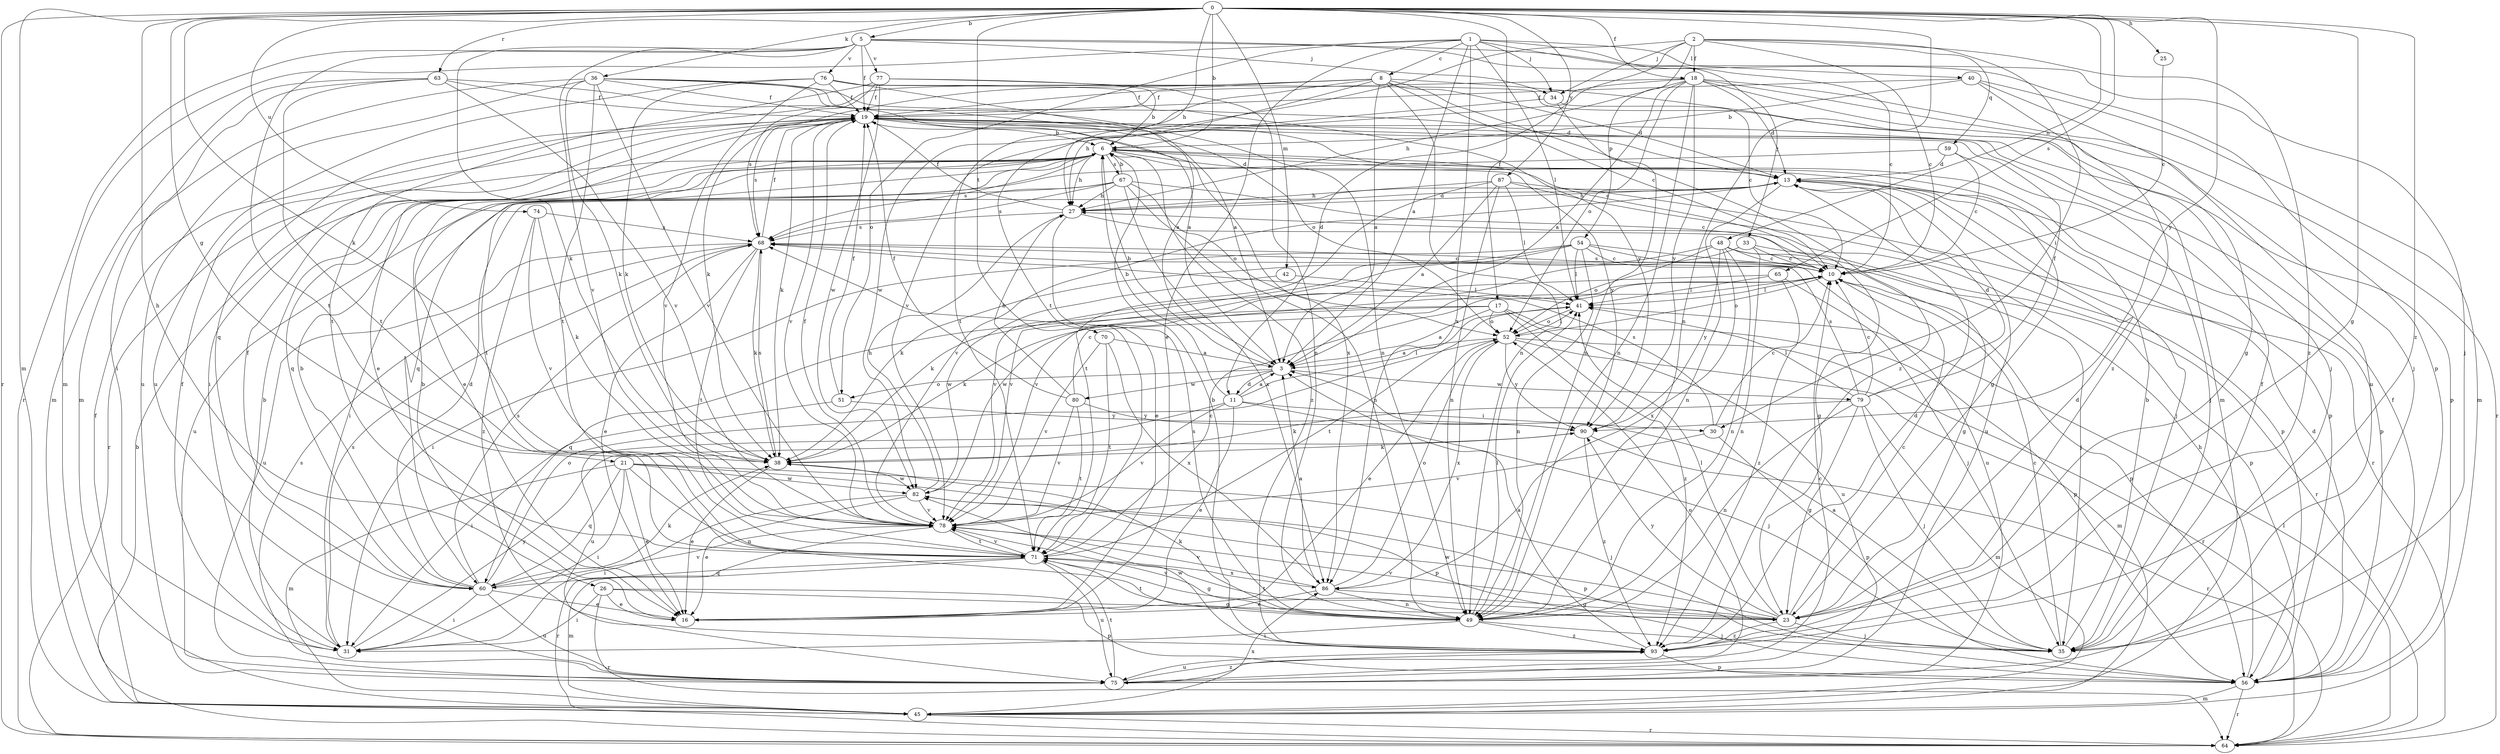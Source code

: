 strict digraph  {
0;
1;
2;
3;
5;
6;
8;
10;
11;
13;
16;
17;
18;
19;
21;
23;
25;
26;
27;
30;
31;
33;
34;
35;
36;
38;
40;
41;
42;
45;
48;
49;
51;
52;
54;
56;
59;
60;
63;
64;
65;
67;
68;
70;
71;
74;
75;
76;
77;
78;
79;
80;
82;
86;
87;
90;
93;
0 -> 5  [label=b];
0 -> 6  [label=b];
0 -> 17  [label=f];
0 -> 18  [label=f];
0 -> 21  [label=g];
0 -> 23  [label=g];
0 -> 25  [label=h];
0 -> 26  [label=h];
0 -> 27  [label=h];
0 -> 36  [label=k];
0 -> 38  [label=k];
0 -> 42  [label=m];
0 -> 45  [label=m];
0 -> 48  [label=n];
0 -> 49  [label=n];
0 -> 63  [label=r];
0 -> 64  [label=r];
0 -> 65  [label=s];
0 -> 70  [label=t];
0 -> 74  [label=u];
0 -> 87  [label=y];
0 -> 90  [label=y];
0 -> 93  [label=z];
1 -> 3  [label=a];
1 -> 8  [label=c];
1 -> 10  [label=c];
1 -> 16  [label=e];
1 -> 33  [label=j];
1 -> 34  [label=j];
1 -> 40  [label=l];
1 -> 41  [label=l];
1 -> 45  [label=m];
1 -> 51  [label=o];
1 -> 86  [label=x];
2 -> 10  [label=c];
2 -> 11  [label=d];
2 -> 18  [label=f];
2 -> 30  [label=i];
2 -> 34  [label=j];
2 -> 54  [label=p];
2 -> 59  [label=q];
2 -> 71  [label=t];
2 -> 93  [label=z];
3 -> 6  [label=b];
3 -> 11  [label=d];
3 -> 51  [label=o];
3 -> 79  [label=w];
3 -> 80  [label=w];
5 -> 19  [label=f];
5 -> 34  [label=j];
5 -> 35  [label=j];
5 -> 38  [label=k];
5 -> 56  [label=p];
5 -> 64  [label=r];
5 -> 71  [label=t];
5 -> 76  [label=v];
5 -> 77  [label=v];
5 -> 78  [label=v];
6 -> 13  [label=d];
6 -> 16  [label=e];
6 -> 23  [label=g];
6 -> 27  [label=h];
6 -> 56  [label=p];
6 -> 60  [label=q];
6 -> 64  [label=r];
6 -> 67  [label=s];
6 -> 68  [label=s];
6 -> 71  [label=t];
6 -> 90  [label=y];
6 -> 93  [label=z];
8 -> 3  [label=a];
8 -> 10  [label=c];
8 -> 13  [label=d];
8 -> 19  [label=f];
8 -> 27  [label=h];
8 -> 38  [label=k];
8 -> 45  [label=m];
8 -> 49  [label=n];
8 -> 60  [label=q];
8 -> 71  [label=t];
8 -> 93  [label=z];
10 -> 41  [label=l];
10 -> 52  [label=o];
10 -> 56  [label=p];
10 -> 68  [label=s];
10 -> 82  [label=w];
11 -> 3  [label=a];
11 -> 6  [label=b];
11 -> 16  [label=e];
11 -> 30  [label=i];
11 -> 35  [label=j];
11 -> 41  [label=l];
11 -> 75  [label=u];
11 -> 78  [label=v];
13 -> 27  [label=h];
13 -> 35  [label=j];
13 -> 49  [label=n];
13 -> 56  [label=p];
13 -> 75  [label=u];
13 -> 78  [label=v];
16 -> 6  [label=b];
17 -> 3  [label=a];
17 -> 38  [label=k];
17 -> 52  [label=o];
17 -> 56  [label=p];
17 -> 60  [label=q];
17 -> 75  [label=u];
17 -> 93  [label=z];
18 -> 3  [label=a];
18 -> 13  [label=d];
18 -> 19  [label=f];
18 -> 23  [label=g];
18 -> 27  [label=h];
18 -> 35  [label=j];
18 -> 49  [label=n];
18 -> 52  [label=o];
18 -> 64  [label=r];
18 -> 82  [label=w];
18 -> 90  [label=y];
19 -> 6  [label=b];
19 -> 10  [label=c];
19 -> 16  [label=e];
19 -> 31  [label=i];
19 -> 38  [label=k];
19 -> 52  [label=o];
19 -> 56  [label=p];
19 -> 68  [label=s];
19 -> 78  [label=v];
19 -> 86  [label=x];
21 -> 16  [label=e];
21 -> 31  [label=i];
21 -> 35  [label=j];
21 -> 45  [label=m];
21 -> 49  [label=n];
21 -> 56  [label=p];
21 -> 60  [label=q];
21 -> 82  [label=w];
23 -> 10  [label=c];
23 -> 13  [label=d];
23 -> 35  [label=j];
23 -> 41  [label=l];
23 -> 71  [label=t];
23 -> 78  [label=v];
23 -> 82  [label=w];
23 -> 90  [label=y];
23 -> 93  [label=z];
25 -> 10  [label=c];
26 -> 16  [label=e];
26 -> 23  [label=g];
26 -> 31  [label=i];
26 -> 56  [label=p];
26 -> 64  [label=r];
27 -> 13  [label=d];
27 -> 16  [label=e];
27 -> 19  [label=f];
27 -> 23  [label=g];
27 -> 68  [label=s];
30 -> 10  [label=c];
30 -> 56  [label=p];
30 -> 68  [label=s];
30 -> 78  [label=v];
31 -> 6  [label=b];
31 -> 19  [label=f];
31 -> 68  [label=s];
31 -> 90  [label=y];
33 -> 10  [label=c];
33 -> 49  [label=n];
33 -> 64  [label=r];
33 -> 78  [label=v];
34 -> 10  [label=c];
34 -> 49  [label=n];
34 -> 78  [label=v];
35 -> 3  [label=a];
35 -> 6  [label=b];
35 -> 10  [label=c];
35 -> 19  [label=f];
36 -> 3  [label=a];
36 -> 13  [label=d];
36 -> 19  [label=f];
36 -> 38  [label=k];
36 -> 45  [label=m];
36 -> 49  [label=n];
36 -> 71  [label=t];
36 -> 75  [label=u];
36 -> 78  [label=v];
38 -> 16  [label=e];
38 -> 68  [label=s];
38 -> 82  [label=w];
40 -> 6  [label=b];
40 -> 19  [label=f];
40 -> 45  [label=m];
40 -> 75  [label=u];
40 -> 93  [label=z];
41 -> 52  [label=o];
41 -> 71  [label=t];
42 -> 41  [label=l];
42 -> 82  [label=w];
45 -> 19  [label=f];
45 -> 64  [label=r];
45 -> 86  [label=x];
48 -> 10  [label=c];
48 -> 23  [label=g];
48 -> 35  [label=j];
48 -> 49  [label=n];
48 -> 52  [label=o];
48 -> 78  [label=v];
48 -> 86  [label=x];
48 -> 90  [label=y];
49 -> 31  [label=i];
49 -> 35  [label=j];
49 -> 38  [label=k];
49 -> 41  [label=l];
49 -> 68  [label=s];
49 -> 71  [label=t];
49 -> 78  [label=v];
49 -> 93  [label=z];
51 -> 19  [label=f];
51 -> 31  [label=i];
51 -> 90  [label=y];
52 -> 3  [label=a];
52 -> 16  [label=e];
52 -> 41  [label=l];
52 -> 45  [label=m];
52 -> 64  [label=r];
52 -> 86  [label=x];
52 -> 90  [label=y];
54 -> 10  [label=c];
54 -> 31  [label=i];
54 -> 38  [label=k];
54 -> 41  [label=l];
54 -> 49  [label=n];
54 -> 56  [label=p];
54 -> 75  [label=u];
54 -> 78  [label=v];
56 -> 13  [label=d];
56 -> 19  [label=f];
56 -> 27  [label=h];
56 -> 45  [label=m];
56 -> 64  [label=r];
59 -> 10  [label=c];
59 -> 13  [label=d];
59 -> 35  [label=j];
59 -> 60  [label=q];
60 -> 6  [label=b];
60 -> 13  [label=d];
60 -> 16  [label=e];
60 -> 19  [label=f];
60 -> 31  [label=i];
60 -> 38  [label=k];
60 -> 52  [label=o];
60 -> 68  [label=s];
60 -> 75  [label=u];
60 -> 78  [label=v];
63 -> 3  [label=a];
63 -> 19  [label=f];
63 -> 31  [label=i];
63 -> 45  [label=m];
63 -> 71  [label=t];
63 -> 78  [label=v];
64 -> 6  [label=b];
64 -> 41  [label=l];
65 -> 35  [label=j];
65 -> 38  [label=k];
65 -> 41  [label=l];
65 -> 93  [label=z];
67 -> 6  [label=b];
67 -> 10  [label=c];
67 -> 27  [label=h];
67 -> 31  [label=i];
67 -> 49  [label=n];
67 -> 52  [label=o];
67 -> 68  [label=s];
67 -> 75  [label=u];
67 -> 86  [label=x];
68 -> 10  [label=c];
68 -> 16  [label=e];
68 -> 19  [label=f];
68 -> 38  [label=k];
68 -> 71  [label=t];
68 -> 75  [label=u];
70 -> 3  [label=a];
70 -> 71  [label=t];
70 -> 78  [label=v];
70 -> 86  [label=x];
71 -> 10  [label=c];
71 -> 23  [label=g];
71 -> 45  [label=m];
71 -> 60  [label=q];
71 -> 75  [label=u];
71 -> 78  [label=v];
71 -> 86  [label=x];
74 -> 38  [label=k];
74 -> 68  [label=s];
74 -> 78  [label=v];
74 -> 93  [label=z];
75 -> 10  [label=c];
75 -> 52  [label=o];
75 -> 68  [label=s];
75 -> 71  [label=t];
75 -> 93  [label=z];
76 -> 3  [label=a];
76 -> 19  [label=f];
76 -> 35  [label=j];
76 -> 38  [label=k];
76 -> 75  [label=u];
76 -> 78  [label=v];
76 -> 90  [label=y];
77 -> 6  [label=b];
77 -> 19  [label=f];
77 -> 49  [label=n];
77 -> 68  [label=s];
77 -> 71  [label=t];
77 -> 82  [label=w];
78 -> 19  [label=f];
78 -> 64  [label=r];
78 -> 71  [label=t];
79 -> 10  [label=c];
79 -> 13  [label=d];
79 -> 19  [label=f];
79 -> 23  [label=g];
79 -> 35  [label=j];
79 -> 38  [label=k];
79 -> 41  [label=l];
79 -> 45  [label=m];
79 -> 49  [label=n];
79 -> 68  [label=s];
80 -> 10  [label=c];
80 -> 19  [label=f];
80 -> 27  [label=h];
80 -> 71  [label=t];
80 -> 78  [label=v];
80 -> 90  [label=y];
82 -> 16  [label=e];
82 -> 27  [label=h];
82 -> 31  [label=i];
82 -> 56  [label=p];
82 -> 78  [label=v];
86 -> 3  [label=a];
86 -> 16  [label=e];
86 -> 23  [label=g];
86 -> 49  [label=n];
86 -> 52  [label=o];
86 -> 78  [label=v];
87 -> 3  [label=a];
87 -> 27  [label=h];
87 -> 41  [label=l];
87 -> 49  [label=n];
87 -> 56  [label=p];
87 -> 64  [label=r];
87 -> 71  [label=t];
90 -> 38  [label=k];
90 -> 64  [label=r];
90 -> 93  [label=z];
93 -> 3  [label=a];
93 -> 6  [label=b];
93 -> 13  [label=d];
93 -> 56  [label=p];
93 -> 75  [label=u];
93 -> 82  [label=w];
}

